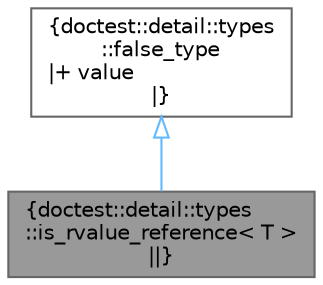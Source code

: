digraph "doctest::detail::types::is_rvalue_reference&lt; T &gt;"
{
 // LATEX_PDF_SIZE
  bgcolor="transparent";
  edge [fontname=Helvetica,fontsize=10,labelfontname=Helvetica,labelfontsize=10];
  node [fontname=Helvetica,fontsize=10,shape=box,height=0.2,width=0.4];
  Node1 [label="{doctest::detail::types\l::is_rvalue_reference\< T \>\n||}",height=0.2,width=0.4,color="gray40", fillcolor="grey60", style="filled", fontcolor="black",tooltip=" "];
  Node2 -> Node1 [dir="back",color="steelblue1",style="solid",arrowtail="onormal"];
  Node2 [label="{doctest::detail::types\l::false_type\n|+ value\l|}",height=0.2,width=0.4,color="gray40", fillcolor="white", style="filled",URL="$structdoctest_1_1detail_1_1types_1_1false__type.html",tooltip=" "];
}
